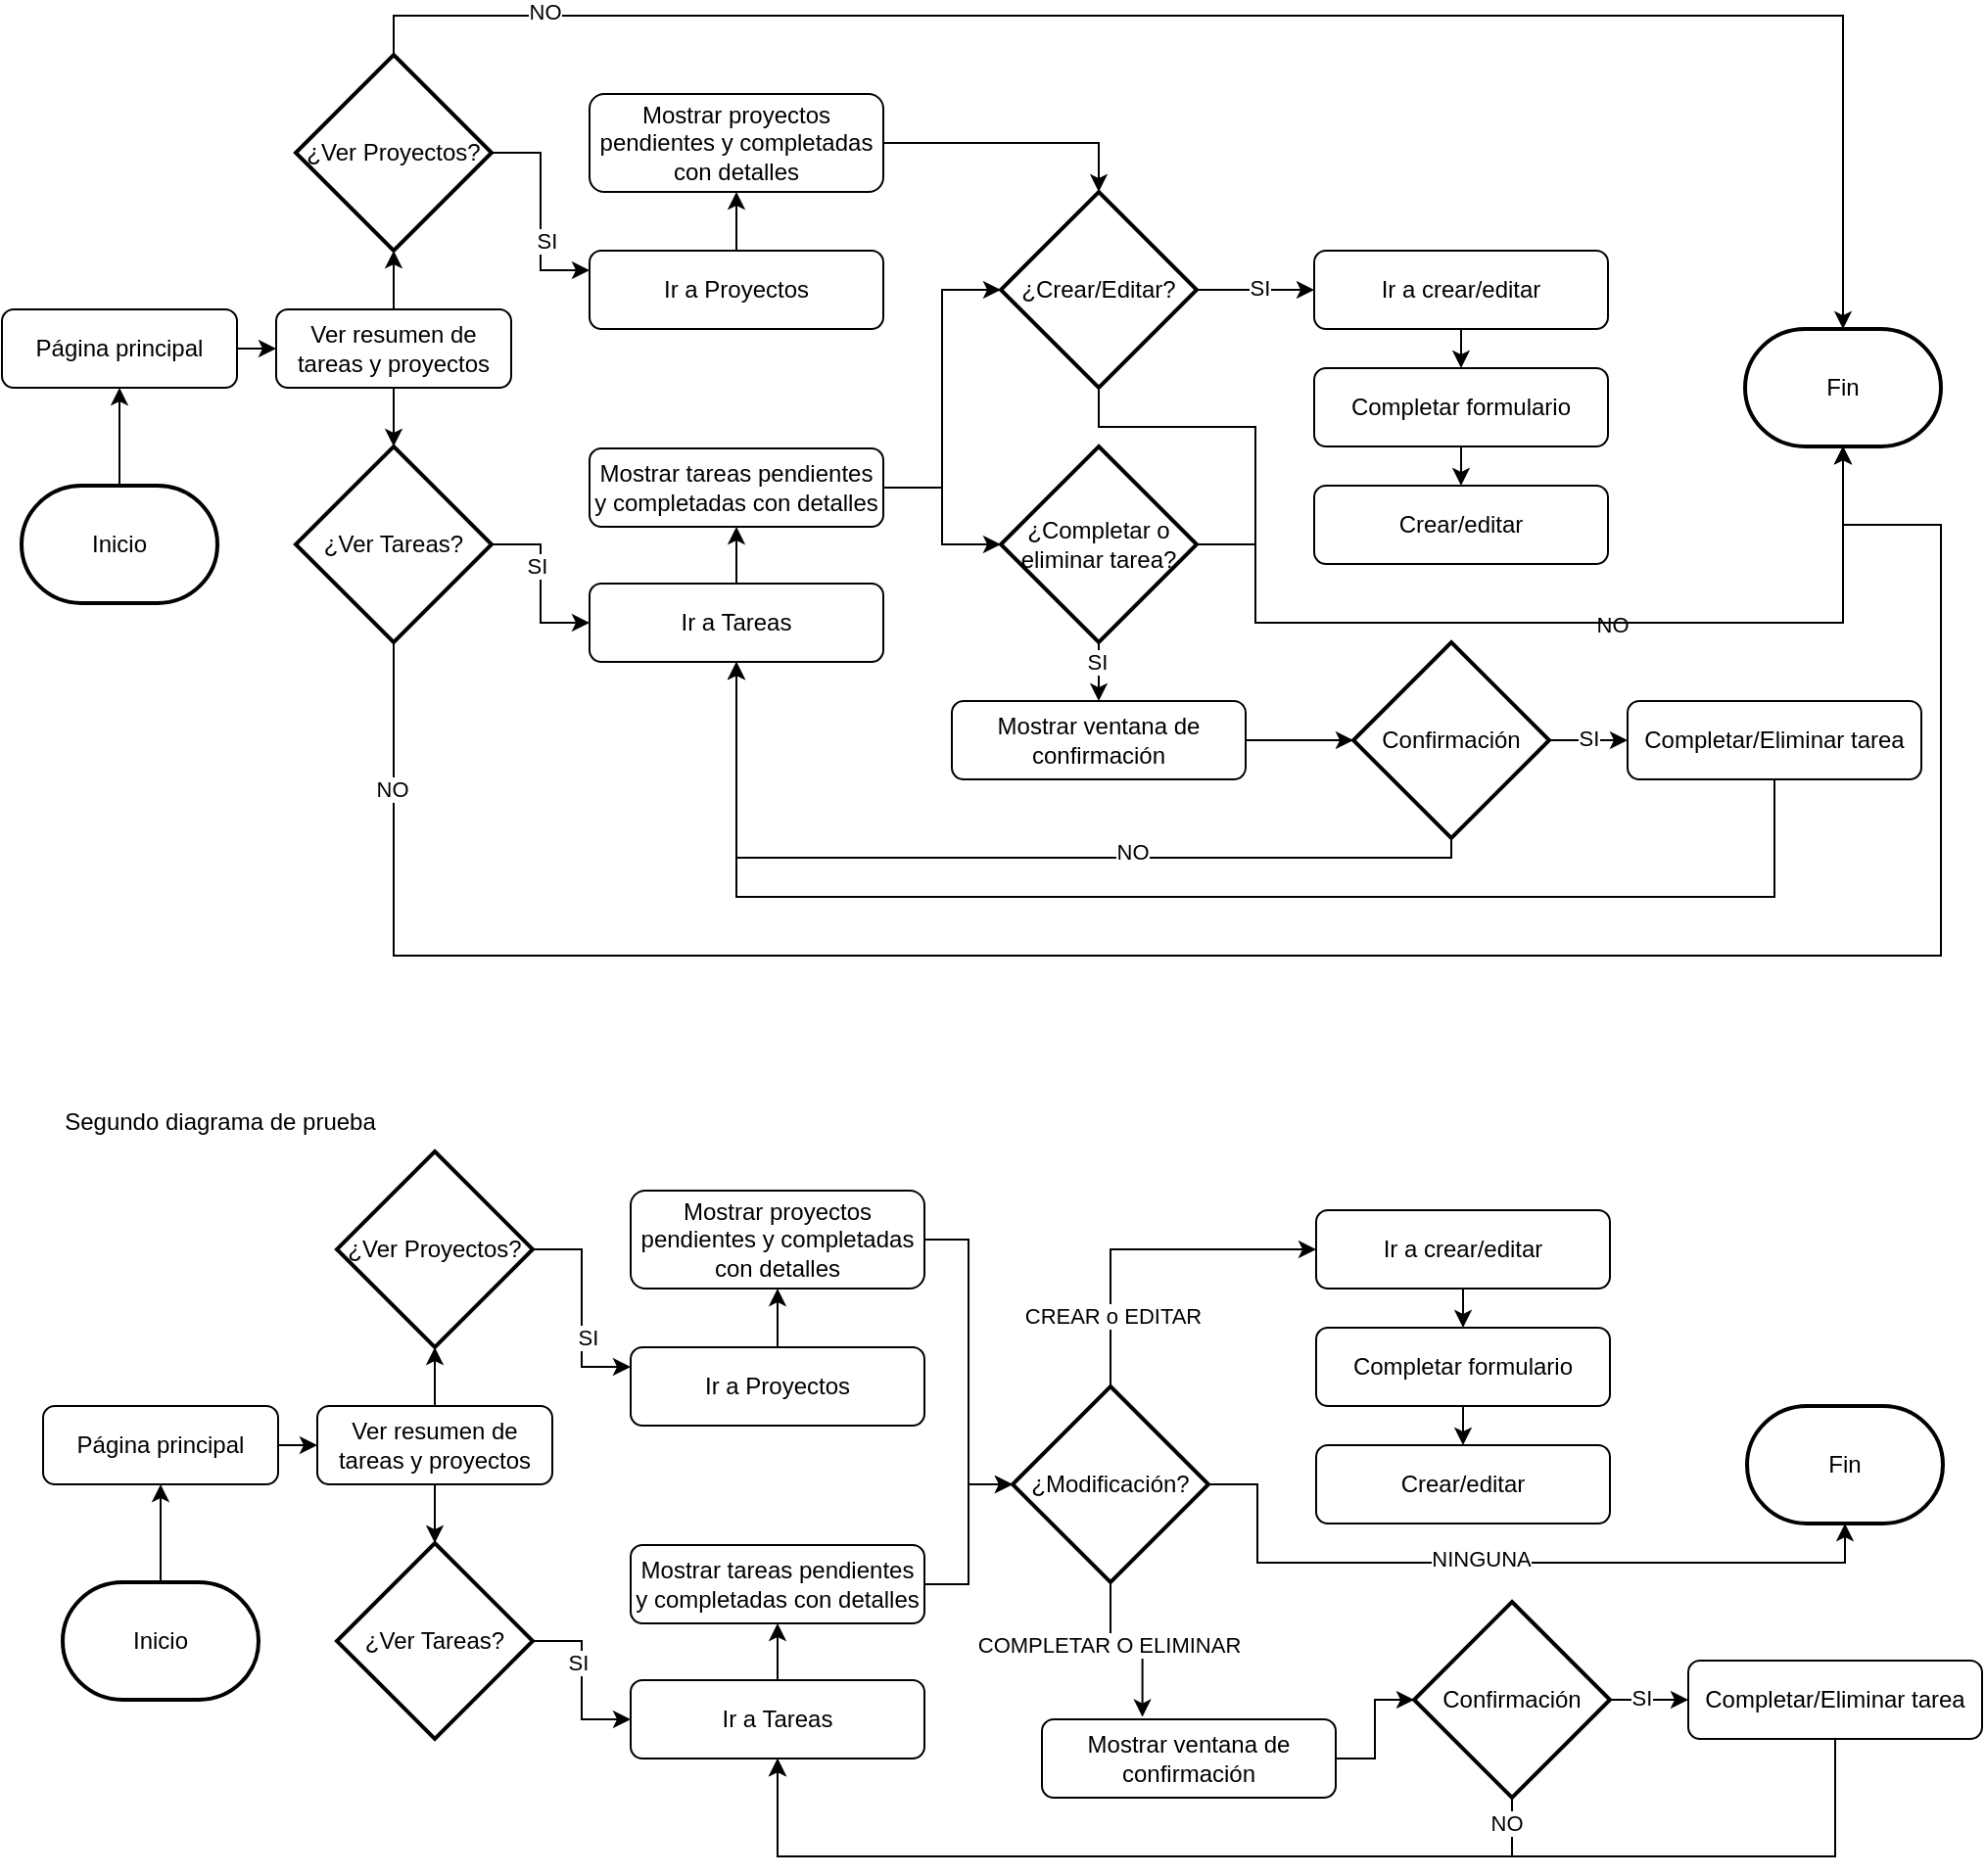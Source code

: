 <mxfile version="26.0.13">
  <diagram id="C5RBs43oDa-KdzZeNtuy" name="Page-1">
    <mxGraphModel grid="1" page="1" gridSize="10" guides="1" tooltips="1" connect="1" arrows="1" fold="1" pageScale="1" pageWidth="827" pageHeight="1169" math="0" shadow="0">
      <root>
        <mxCell id="WIyWlLk6GJQsqaUBKTNV-0" />
        <mxCell id="WIyWlLk6GJQsqaUBKTNV-1" parent="WIyWlLk6GJQsqaUBKTNV-0" />
        <mxCell id="kq-nA9VFt-uqac_BsXs--75" style="edgeStyle=orthogonalEdgeStyle;rounded=0;orthogonalLoop=1;jettySize=auto;html=1;exitX=0.5;exitY=0;exitDx=0;exitDy=0;exitPerimeter=0;entryX=0.5;entryY=1;entryDx=0;entryDy=0;" edge="1" parent="WIyWlLk6GJQsqaUBKTNV-1" source="kq-nA9VFt-uqac_BsXs--0" target="kq-nA9VFt-uqac_BsXs--1">
          <mxGeometry relative="1" as="geometry" />
        </mxCell>
        <mxCell id="kq-nA9VFt-uqac_BsXs--0" value="Inicio" style="strokeWidth=2;html=1;shape=mxgraph.flowchart.terminator;whiteSpace=wrap;" vertex="1" parent="WIyWlLk6GJQsqaUBKTNV-1">
          <mxGeometry x="240" y="250" width="100" height="60" as="geometry" />
        </mxCell>
        <mxCell id="kq-nA9VFt-uqac_BsXs--5" style="edgeStyle=orthogonalEdgeStyle;rounded=0;orthogonalLoop=1;jettySize=auto;html=1;exitX=1;exitY=0.5;exitDx=0;exitDy=0;entryX=0;entryY=0.5;entryDx=0;entryDy=0;" edge="1" parent="WIyWlLk6GJQsqaUBKTNV-1" source="kq-nA9VFt-uqac_BsXs--1" target="kq-nA9VFt-uqac_BsXs--4">
          <mxGeometry relative="1" as="geometry" />
        </mxCell>
        <mxCell id="kq-nA9VFt-uqac_BsXs--1" value="Página principal" style="rounded=1;whiteSpace=wrap;html=1;fontSize=12;glass=0;strokeWidth=1;shadow=0;" vertex="1" parent="WIyWlLk6GJQsqaUBKTNV-1">
          <mxGeometry x="230" y="160" width="120" height="40" as="geometry" />
        </mxCell>
        <mxCell id="kq-nA9VFt-uqac_BsXs--25" style="edgeStyle=orthogonalEdgeStyle;rounded=0;orthogonalLoop=1;jettySize=auto;html=1;exitX=1;exitY=0.5;exitDx=0;exitDy=0;exitPerimeter=0;entryX=0;entryY=0.5;entryDx=0;entryDy=0;" edge="1" parent="WIyWlLk6GJQsqaUBKTNV-1" source="kq-nA9VFt-uqac_BsXs--3" target="kq-nA9VFt-uqac_BsXs--10">
          <mxGeometry relative="1" as="geometry" />
        </mxCell>
        <mxCell id="kq-nA9VFt-uqac_BsXs--26" value="SI" style="edgeLabel;html=1;align=center;verticalAlign=middle;resizable=0;points=[];" connectable="0" vertex="1" parent="kq-nA9VFt-uqac_BsXs--25">
          <mxGeometry x="-0.2" y="-2" relative="1" as="geometry">
            <mxPoint as="offset" />
          </mxGeometry>
        </mxCell>
        <mxCell id="kq-nA9VFt-uqac_BsXs--3" value="¿Ver Tareas?" style="strokeWidth=2;html=1;shape=mxgraph.flowchart.decision;whiteSpace=wrap;" vertex="1" parent="WIyWlLk6GJQsqaUBKTNV-1">
          <mxGeometry x="380" y="230" width="100" height="100" as="geometry" />
        </mxCell>
        <mxCell id="kq-nA9VFt-uqac_BsXs--4" value="Ver resumen de tareas y proyectos" style="rounded=1;whiteSpace=wrap;html=1;fontSize=12;glass=0;strokeWidth=1;shadow=0;" vertex="1" parent="WIyWlLk6GJQsqaUBKTNV-1">
          <mxGeometry x="370" y="160" width="120" height="40" as="geometry" />
        </mxCell>
        <mxCell id="kq-nA9VFt-uqac_BsXs--23" style="edgeStyle=orthogonalEdgeStyle;rounded=0;orthogonalLoop=1;jettySize=auto;html=1;exitX=1;exitY=0.5;exitDx=0;exitDy=0;exitPerimeter=0;entryX=0;entryY=0.25;entryDx=0;entryDy=0;" edge="1" parent="WIyWlLk6GJQsqaUBKTNV-1" source="kq-nA9VFt-uqac_BsXs--6" target="kq-nA9VFt-uqac_BsXs--21">
          <mxGeometry relative="1" as="geometry" />
        </mxCell>
        <mxCell id="kq-nA9VFt-uqac_BsXs--24" value="SI" style="edgeLabel;html=1;align=center;verticalAlign=middle;resizable=0;points=[];" connectable="0" vertex="1" parent="kq-nA9VFt-uqac_BsXs--23">
          <mxGeometry x="0.267" y="3" relative="1" as="geometry">
            <mxPoint as="offset" />
          </mxGeometry>
        </mxCell>
        <mxCell id="kq-nA9VFt-uqac_BsXs--6" value="¿Ver Proyectos?" style="strokeWidth=2;html=1;shape=mxgraph.flowchart.decision;whiteSpace=wrap;" vertex="1" parent="WIyWlLk6GJQsqaUBKTNV-1">
          <mxGeometry x="380" y="30" width="100" height="100" as="geometry" />
        </mxCell>
        <mxCell id="kq-nA9VFt-uqac_BsXs--8" style="edgeStyle=orthogonalEdgeStyle;rounded=0;orthogonalLoop=1;jettySize=auto;html=1;exitX=0.5;exitY=1;exitDx=0;exitDy=0;entryX=0.5;entryY=0;entryDx=0;entryDy=0;entryPerimeter=0;" edge="1" parent="WIyWlLk6GJQsqaUBKTNV-1" source="kq-nA9VFt-uqac_BsXs--4" target="kq-nA9VFt-uqac_BsXs--3">
          <mxGeometry relative="1" as="geometry" />
        </mxCell>
        <mxCell id="kq-nA9VFt-uqac_BsXs--47" style="edgeStyle=orthogonalEdgeStyle;rounded=0;orthogonalLoop=1;jettySize=auto;html=1;exitX=0.5;exitY=0;exitDx=0;exitDy=0;entryX=0.5;entryY=1;entryDx=0;entryDy=0;" edge="1" parent="WIyWlLk6GJQsqaUBKTNV-1" source="kq-nA9VFt-uqac_BsXs--10" target="kq-nA9VFt-uqac_BsXs--16">
          <mxGeometry relative="1" as="geometry" />
        </mxCell>
        <mxCell id="kq-nA9VFt-uqac_BsXs--10" value="Ir a Tareas" style="rounded=1;whiteSpace=wrap;html=1;fontSize=12;glass=0;strokeWidth=1;shadow=0;" vertex="1" parent="WIyWlLk6GJQsqaUBKTNV-1">
          <mxGeometry x="530" y="300" width="150" height="40" as="geometry" />
        </mxCell>
        <mxCell id="kq-nA9VFt-uqac_BsXs--13" value="Mostrar proyectos pendientes y completadas con detalles" style="rounded=1;whiteSpace=wrap;html=1;fontSize=12;glass=0;strokeWidth=1;shadow=0;" vertex="1" parent="WIyWlLk6GJQsqaUBKTNV-1">
          <mxGeometry x="530" y="50" width="150" height="50" as="geometry" />
        </mxCell>
        <mxCell id="kq-nA9VFt-uqac_BsXs--16" value="Mostrar tareas pendientes y completadas con detalles" style="rounded=1;whiteSpace=wrap;html=1;fontSize=12;glass=0;strokeWidth=1;shadow=0;" vertex="1" parent="WIyWlLk6GJQsqaUBKTNV-1">
          <mxGeometry x="530" y="231" width="150" height="40" as="geometry" />
        </mxCell>
        <mxCell id="kq-nA9VFt-uqac_BsXs--19" style="edgeStyle=orthogonalEdgeStyle;rounded=0;orthogonalLoop=1;jettySize=auto;html=1;exitX=0.5;exitY=0;exitDx=0;exitDy=0;entryX=0.5;entryY=1;entryDx=0;entryDy=0;entryPerimeter=0;" edge="1" parent="WIyWlLk6GJQsqaUBKTNV-1" source="kq-nA9VFt-uqac_BsXs--4" target="kq-nA9VFt-uqac_BsXs--6">
          <mxGeometry relative="1" as="geometry" />
        </mxCell>
        <mxCell id="kq-nA9VFt-uqac_BsXs--48" style="edgeStyle=orthogonalEdgeStyle;rounded=0;orthogonalLoop=1;jettySize=auto;html=1;exitX=0.5;exitY=0;exitDx=0;exitDy=0;entryX=0.5;entryY=1;entryDx=0;entryDy=0;" edge="1" parent="WIyWlLk6GJQsqaUBKTNV-1" source="kq-nA9VFt-uqac_BsXs--21" target="kq-nA9VFt-uqac_BsXs--13">
          <mxGeometry relative="1" as="geometry" />
        </mxCell>
        <mxCell id="kq-nA9VFt-uqac_BsXs--21" value="Ir a Proyectos" style="rounded=1;whiteSpace=wrap;html=1;fontSize=12;glass=0;strokeWidth=1;shadow=0;" vertex="1" parent="WIyWlLk6GJQsqaUBKTNV-1">
          <mxGeometry x="530" y="130" width="150" height="40" as="geometry" />
        </mxCell>
        <mxCell id="kq-nA9VFt-uqac_BsXs--45" style="edgeStyle=orthogonalEdgeStyle;rounded=0;orthogonalLoop=1;jettySize=auto;html=1;exitX=1;exitY=0.5;exitDx=0;exitDy=0;exitPerimeter=0;entryX=0;entryY=0.5;entryDx=0;entryDy=0;" edge="1" parent="WIyWlLk6GJQsqaUBKTNV-1" source="kq-nA9VFt-uqac_BsXs--29" target="kq-nA9VFt-uqac_BsXs--38">
          <mxGeometry relative="1" as="geometry" />
        </mxCell>
        <mxCell id="kq-nA9VFt-uqac_BsXs--46" value="SI" style="edgeLabel;html=1;align=center;verticalAlign=middle;resizable=0;points=[];" connectable="0" vertex="1" parent="kq-nA9VFt-uqac_BsXs--45">
          <mxGeometry x="0.065" y="1" relative="1" as="geometry">
            <mxPoint as="offset" />
          </mxGeometry>
        </mxCell>
        <mxCell id="kq-nA9VFt-uqac_BsXs--29" value="¿Crear/Editar?" style="strokeWidth=2;html=1;shape=mxgraph.flowchart.decision;whiteSpace=wrap;" vertex="1" parent="WIyWlLk6GJQsqaUBKTNV-1">
          <mxGeometry x="740" y="100" width="100" height="100" as="geometry" />
        </mxCell>
        <mxCell id="kq-nA9VFt-uqac_BsXs--30" style="edgeStyle=orthogonalEdgeStyle;rounded=0;orthogonalLoop=1;jettySize=auto;html=1;exitX=1;exitY=0.5;exitDx=0;exitDy=0;entryX=0.5;entryY=0;entryDx=0;entryDy=0;entryPerimeter=0;" edge="1" parent="WIyWlLk6GJQsqaUBKTNV-1" source="kq-nA9VFt-uqac_BsXs--13" target="kq-nA9VFt-uqac_BsXs--29">
          <mxGeometry relative="1" as="geometry" />
        </mxCell>
        <mxCell id="kq-nA9VFt-uqac_BsXs--31" style="edgeStyle=orthogonalEdgeStyle;rounded=0;orthogonalLoop=1;jettySize=auto;html=1;exitX=1;exitY=0.5;exitDx=0;exitDy=0;entryX=0;entryY=0.5;entryDx=0;entryDy=0;entryPerimeter=0;" edge="1" parent="WIyWlLk6GJQsqaUBKTNV-1" source="kq-nA9VFt-uqac_BsXs--16" target="kq-nA9VFt-uqac_BsXs--29">
          <mxGeometry relative="1" as="geometry" />
        </mxCell>
        <mxCell id="kq-nA9VFt-uqac_BsXs--43" style="edgeStyle=orthogonalEdgeStyle;rounded=0;orthogonalLoop=1;jettySize=auto;html=1;exitX=0.5;exitY=1;exitDx=0;exitDy=0;entryX=0.5;entryY=0;entryDx=0;entryDy=0;" edge="1" parent="WIyWlLk6GJQsqaUBKTNV-1" source="kq-nA9VFt-uqac_BsXs--38" target="kq-nA9VFt-uqac_BsXs--41">
          <mxGeometry relative="1" as="geometry" />
        </mxCell>
        <mxCell id="kq-nA9VFt-uqac_BsXs--38" value="Ir a crear/editar" style="rounded=1;whiteSpace=wrap;html=1;fontSize=12;glass=0;strokeWidth=1;shadow=0;" vertex="1" parent="WIyWlLk6GJQsqaUBKTNV-1">
          <mxGeometry x="900" y="130" width="150" height="40" as="geometry" />
        </mxCell>
        <mxCell id="kq-nA9VFt-uqac_BsXs--44" style="edgeStyle=orthogonalEdgeStyle;rounded=0;orthogonalLoop=1;jettySize=auto;html=1;exitX=0.5;exitY=1;exitDx=0;exitDy=0;entryX=0.5;entryY=0;entryDx=0;entryDy=0;" edge="1" parent="WIyWlLk6GJQsqaUBKTNV-1" source="kq-nA9VFt-uqac_BsXs--41" target="kq-nA9VFt-uqac_BsXs--42">
          <mxGeometry relative="1" as="geometry" />
        </mxCell>
        <mxCell id="kq-nA9VFt-uqac_BsXs--41" value="Completar formulario" style="rounded=1;whiteSpace=wrap;html=1;fontSize=12;glass=0;strokeWidth=1;shadow=0;" vertex="1" parent="WIyWlLk6GJQsqaUBKTNV-1">
          <mxGeometry x="900" y="190" width="150" height="40" as="geometry" />
        </mxCell>
        <mxCell id="kq-nA9VFt-uqac_BsXs--42" value="Crear/editar" style="rounded=1;whiteSpace=wrap;html=1;fontSize=12;glass=0;strokeWidth=1;shadow=0;" vertex="1" parent="WIyWlLk6GJQsqaUBKTNV-1">
          <mxGeometry x="900" y="250" width="150" height="40" as="geometry" />
        </mxCell>
        <mxCell id="kq-nA9VFt-uqac_BsXs--55" style="edgeStyle=orthogonalEdgeStyle;rounded=0;orthogonalLoop=1;jettySize=auto;html=1;exitX=0.5;exitY=1;exitDx=0;exitDy=0;exitPerimeter=0;entryX=0.5;entryY=0;entryDx=0;entryDy=0;" edge="1" parent="WIyWlLk6GJQsqaUBKTNV-1" source="kq-nA9VFt-uqac_BsXs--49" target="kq-nA9VFt-uqac_BsXs--52">
          <mxGeometry relative="1" as="geometry" />
        </mxCell>
        <mxCell id="kq-nA9VFt-uqac_BsXs--68" value="SI" style="edgeLabel;html=1;align=center;verticalAlign=middle;resizable=0;points=[];" connectable="0" vertex="1" parent="kq-nA9VFt-uqac_BsXs--55">
          <mxGeometry x="-0.333" y="-1" relative="1" as="geometry">
            <mxPoint as="offset" />
          </mxGeometry>
        </mxCell>
        <mxCell id="kq-nA9VFt-uqac_BsXs--49" value="¿Completar o eliminar tarea?" style="strokeWidth=2;html=1;shape=mxgraph.flowchart.decision;whiteSpace=wrap;" vertex="1" parent="WIyWlLk6GJQsqaUBKTNV-1">
          <mxGeometry x="740" y="230" width="100" height="100" as="geometry" />
        </mxCell>
        <mxCell id="kq-nA9VFt-uqac_BsXs--50" style="edgeStyle=orthogonalEdgeStyle;rounded=0;orthogonalLoop=1;jettySize=auto;html=1;exitX=1;exitY=0.5;exitDx=0;exitDy=0;entryX=0;entryY=0.5;entryDx=0;entryDy=0;entryPerimeter=0;" edge="1" parent="WIyWlLk6GJQsqaUBKTNV-1" source="kq-nA9VFt-uqac_BsXs--16" target="kq-nA9VFt-uqac_BsXs--49">
          <mxGeometry relative="1" as="geometry" />
        </mxCell>
        <mxCell id="kq-nA9VFt-uqac_BsXs--51" value="Fin" style="strokeWidth=2;html=1;shape=mxgraph.flowchart.terminator;whiteSpace=wrap;" vertex="1" parent="WIyWlLk6GJQsqaUBKTNV-1">
          <mxGeometry x="1120" y="170" width="100" height="60" as="geometry" />
        </mxCell>
        <mxCell id="kq-nA9VFt-uqac_BsXs--52" value="Mostrar ventana de confirmación" style="rounded=1;whiteSpace=wrap;html=1;fontSize=12;glass=0;strokeWidth=1;shadow=0;" vertex="1" parent="WIyWlLk6GJQsqaUBKTNV-1">
          <mxGeometry x="715" y="360" width="150" height="40" as="geometry" />
        </mxCell>
        <mxCell id="kq-nA9VFt-uqac_BsXs--57" style="edgeStyle=orthogonalEdgeStyle;rounded=0;orthogonalLoop=1;jettySize=auto;html=1;exitX=0.5;exitY=1;exitDx=0;exitDy=0;exitPerimeter=0;entryX=0.5;entryY=1;entryDx=0;entryDy=0;" edge="1" parent="WIyWlLk6GJQsqaUBKTNV-1" source="kq-nA9VFt-uqac_BsXs--54" target="kq-nA9VFt-uqac_BsXs--10">
          <mxGeometry relative="1" as="geometry">
            <Array as="points">
              <mxPoint x="970" y="440" />
              <mxPoint x="605" y="440" />
            </Array>
          </mxGeometry>
        </mxCell>
        <mxCell id="kq-nA9VFt-uqac_BsXs--58" value="NO" style="edgeLabel;html=1;align=center;verticalAlign=middle;resizable=0;points=[];" connectable="0" vertex="1" parent="kq-nA9VFt-uqac_BsXs--57">
          <mxGeometry x="-0.27" y="-3" relative="1" as="geometry">
            <mxPoint as="offset" />
          </mxGeometry>
        </mxCell>
        <mxCell id="kq-nA9VFt-uqac_BsXs--61" style="edgeStyle=orthogonalEdgeStyle;rounded=0;orthogonalLoop=1;jettySize=auto;html=1;exitX=1;exitY=0.5;exitDx=0;exitDy=0;exitPerimeter=0;entryX=0;entryY=0.5;entryDx=0;entryDy=0;" edge="1" parent="WIyWlLk6GJQsqaUBKTNV-1" source="kq-nA9VFt-uqac_BsXs--54" target="kq-nA9VFt-uqac_BsXs--60">
          <mxGeometry relative="1" as="geometry" />
        </mxCell>
        <mxCell id="kq-nA9VFt-uqac_BsXs--62" value="SI" style="edgeLabel;html=1;align=center;verticalAlign=middle;resizable=0;points=[];" connectable="0" vertex="1" parent="kq-nA9VFt-uqac_BsXs--61">
          <mxGeometry y="1" relative="1" as="geometry">
            <mxPoint as="offset" />
          </mxGeometry>
        </mxCell>
        <mxCell id="kq-nA9VFt-uqac_BsXs--54" value="Confirmación" style="strokeWidth=2;html=1;shape=mxgraph.flowchart.decision;whiteSpace=wrap;" vertex="1" parent="WIyWlLk6GJQsqaUBKTNV-1">
          <mxGeometry x="920" y="330" width="100" height="100" as="geometry" />
        </mxCell>
        <mxCell id="kq-nA9VFt-uqac_BsXs--56" style="edgeStyle=orthogonalEdgeStyle;rounded=0;orthogonalLoop=1;jettySize=auto;html=1;exitX=1;exitY=0.5;exitDx=0;exitDy=0;entryX=0;entryY=0.5;entryDx=0;entryDy=0;entryPerimeter=0;" edge="1" parent="WIyWlLk6GJQsqaUBKTNV-1" source="kq-nA9VFt-uqac_BsXs--52" target="kq-nA9VFt-uqac_BsXs--54">
          <mxGeometry relative="1" as="geometry" />
        </mxCell>
        <mxCell id="kq-nA9VFt-uqac_BsXs--63" style="edgeStyle=orthogonalEdgeStyle;rounded=0;orthogonalLoop=1;jettySize=auto;html=1;exitX=0.5;exitY=1;exitDx=0;exitDy=0;entryX=0.5;entryY=1;entryDx=0;entryDy=0;" edge="1" parent="WIyWlLk6GJQsqaUBKTNV-1" source="kq-nA9VFt-uqac_BsXs--60" target="kq-nA9VFt-uqac_BsXs--10">
          <mxGeometry relative="1" as="geometry">
            <Array as="points">
              <mxPoint x="1135" y="460" />
              <mxPoint x="605" y="460" />
            </Array>
          </mxGeometry>
        </mxCell>
        <mxCell id="kq-nA9VFt-uqac_BsXs--60" value="Completar/Eliminar tarea" style="rounded=1;whiteSpace=wrap;html=1;fontSize=12;glass=0;strokeWidth=1;shadow=0;" vertex="1" parent="WIyWlLk6GJQsqaUBKTNV-1">
          <mxGeometry x="1060" y="360" width="150" height="40" as="geometry" />
        </mxCell>
        <mxCell id="kq-nA9VFt-uqac_BsXs--64" style="edgeStyle=orthogonalEdgeStyle;rounded=0;orthogonalLoop=1;jettySize=auto;html=1;exitX=0.5;exitY=1;exitDx=0;exitDy=0;exitPerimeter=0;entryX=0.5;entryY=1;entryDx=0;entryDy=0;entryPerimeter=0;" edge="1" parent="WIyWlLk6GJQsqaUBKTNV-1" source="kq-nA9VFt-uqac_BsXs--3" target="kq-nA9VFt-uqac_BsXs--51">
          <mxGeometry relative="1" as="geometry">
            <Array as="points">
              <mxPoint x="430" y="490" />
              <mxPoint x="1220" y="490" />
              <mxPoint x="1220" y="270" />
              <mxPoint x="1170" y="270" />
            </Array>
          </mxGeometry>
        </mxCell>
        <mxCell id="kq-nA9VFt-uqac_BsXs--65" value="NO" style="edgeLabel;html=1;align=center;verticalAlign=middle;resizable=0;points=[];" connectable="0" vertex="1" parent="kq-nA9VFt-uqac_BsXs--64">
          <mxGeometry x="-0.881" y="-1" relative="1" as="geometry">
            <mxPoint as="offset" />
          </mxGeometry>
        </mxCell>
        <mxCell id="kq-nA9VFt-uqac_BsXs--66" style="edgeStyle=orthogonalEdgeStyle;rounded=0;orthogonalLoop=1;jettySize=auto;html=1;exitX=0.5;exitY=0;exitDx=0;exitDy=0;exitPerimeter=0;entryX=0.5;entryY=0;entryDx=0;entryDy=0;entryPerimeter=0;" edge="1" parent="WIyWlLk6GJQsqaUBKTNV-1" source="kq-nA9VFt-uqac_BsXs--6" target="kq-nA9VFt-uqac_BsXs--51">
          <mxGeometry relative="1" as="geometry" />
        </mxCell>
        <mxCell id="kq-nA9VFt-uqac_BsXs--67" value="NO" style="edgeLabel;html=1;align=center;verticalAlign=middle;resizable=0;points=[];" connectable="0" vertex="1" parent="kq-nA9VFt-uqac_BsXs--66">
          <mxGeometry x="-0.789" y="2" relative="1" as="geometry">
            <mxPoint as="offset" />
          </mxGeometry>
        </mxCell>
        <mxCell id="kq-nA9VFt-uqac_BsXs--69" style="edgeStyle=orthogonalEdgeStyle;rounded=0;orthogonalLoop=1;jettySize=auto;html=1;exitX=1;exitY=0.5;exitDx=0;exitDy=0;exitPerimeter=0;entryX=0.5;entryY=1;entryDx=0;entryDy=0;entryPerimeter=0;" edge="1" parent="WIyWlLk6GJQsqaUBKTNV-1" source="kq-nA9VFt-uqac_BsXs--49" target="kq-nA9VFt-uqac_BsXs--51">
          <mxGeometry relative="1" as="geometry">
            <mxPoint x="1178" y="300" as="targetPoint" />
            <Array as="points">
              <mxPoint x="870" y="280" />
              <mxPoint x="870" y="320" />
              <mxPoint x="1170" y="320" />
            </Array>
          </mxGeometry>
        </mxCell>
        <mxCell id="kq-nA9VFt-uqac_BsXs--70" value="NO" style="edgeLabel;html=1;align=center;verticalAlign=middle;resizable=0;points=[];" connectable="0" vertex="1" parent="kq-nA9VFt-uqac_BsXs--69">
          <mxGeometry x="0.094" y="-1" relative="1" as="geometry">
            <mxPoint as="offset" />
          </mxGeometry>
        </mxCell>
        <mxCell id="kq-nA9VFt-uqac_BsXs--73" style="edgeStyle=orthogonalEdgeStyle;rounded=0;orthogonalLoop=1;jettySize=auto;html=1;exitX=0.5;exitY=1;exitDx=0;exitDy=0;exitPerimeter=0;entryX=0.5;entryY=1;entryDx=0;entryDy=0;entryPerimeter=0;" edge="1" parent="WIyWlLk6GJQsqaUBKTNV-1" source="kq-nA9VFt-uqac_BsXs--29" target="kq-nA9VFt-uqac_BsXs--51">
          <mxGeometry relative="1" as="geometry">
            <Array as="points">
              <mxPoint x="790" y="220" />
              <mxPoint x="870" y="220" />
              <mxPoint x="870" y="320" />
              <mxPoint x="1170" y="320" />
            </Array>
          </mxGeometry>
        </mxCell>
        <mxCell id="kq-nA9VFt-uqac_BsXs--76" style="edgeStyle=orthogonalEdgeStyle;rounded=0;orthogonalLoop=1;jettySize=auto;html=1;exitX=0.5;exitY=0;exitDx=0;exitDy=0;exitPerimeter=0;entryX=0.5;entryY=1;entryDx=0;entryDy=0;" edge="1" parent="WIyWlLk6GJQsqaUBKTNV-1" source="kq-nA9VFt-uqac_BsXs--77" target="kq-nA9VFt-uqac_BsXs--79">
          <mxGeometry relative="1" as="geometry" />
        </mxCell>
        <mxCell id="kq-nA9VFt-uqac_BsXs--77" value="Inicio" style="strokeWidth=2;html=1;shape=mxgraph.flowchart.terminator;whiteSpace=wrap;" vertex="1" parent="WIyWlLk6GJQsqaUBKTNV-1">
          <mxGeometry x="261" y="810" width="100" height="60" as="geometry" />
        </mxCell>
        <mxCell id="kq-nA9VFt-uqac_BsXs--78" style="edgeStyle=orthogonalEdgeStyle;rounded=0;orthogonalLoop=1;jettySize=auto;html=1;exitX=1;exitY=0.5;exitDx=0;exitDy=0;entryX=0;entryY=0.5;entryDx=0;entryDy=0;" edge="1" parent="WIyWlLk6GJQsqaUBKTNV-1" source="kq-nA9VFt-uqac_BsXs--79" target="kq-nA9VFt-uqac_BsXs--83">
          <mxGeometry relative="1" as="geometry" />
        </mxCell>
        <mxCell id="kq-nA9VFt-uqac_BsXs--79" value="Página principal" style="rounded=1;whiteSpace=wrap;html=1;fontSize=12;glass=0;strokeWidth=1;shadow=0;" vertex="1" parent="WIyWlLk6GJQsqaUBKTNV-1">
          <mxGeometry x="251" y="720" width="120" height="40" as="geometry" />
        </mxCell>
        <mxCell id="kq-nA9VFt-uqac_BsXs--80" style="edgeStyle=orthogonalEdgeStyle;rounded=0;orthogonalLoop=1;jettySize=auto;html=1;exitX=1;exitY=0.5;exitDx=0;exitDy=0;exitPerimeter=0;entryX=0;entryY=0.5;entryDx=0;entryDy=0;" edge="1" parent="WIyWlLk6GJQsqaUBKTNV-1" source="kq-nA9VFt-uqac_BsXs--82" target="kq-nA9VFt-uqac_BsXs--89">
          <mxGeometry relative="1" as="geometry" />
        </mxCell>
        <mxCell id="kq-nA9VFt-uqac_BsXs--81" value="SI" style="edgeLabel;html=1;align=center;verticalAlign=middle;resizable=0;points=[];" connectable="0" vertex="1" parent="kq-nA9VFt-uqac_BsXs--80">
          <mxGeometry x="-0.2" y="-2" relative="1" as="geometry">
            <mxPoint as="offset" />
          </mxGeometry>
        </mxCell>
        <mxCell id="kq-nA9VFt-uqac_BsXs--82" value="¿Ver Tareas?" style="strokeWidth=2;html=1;shape=mxgraph.flowchart.decision;whiteSpace=wrap;" vertex="1" parent="WIyWlLk6GJQsqaUBKTNV-1">
          <mxGeometry x="401" y="790" width="100" height="100" as="geometry" />
        </mxCell>
        <mxCell id="kq-nA9VFt-uqac_BsXs--83" value="Ver resumen de tareas y proyectos" style="rounded=1;whiteSpace=wrap;html=1;fontSize=12;glass=0;strokeWidth=1;shadow=0;" vertex="1" parent="WIyWlLk6GJQsqaUBKTNV-1">
          <mxGeometry x="391" y="720" width="120" height="40" as="geometry" />
        </mxCell>
        <mxCell id="kq-nA9VFt-uqac_BsXs--84" style="edgeStyle=orthogonalEdgeStyle;rounded=0;orthogonalLoop=1;jettySize=auto;html=1;exitX=1;exitY=0.5;exitDx=0;exitDy=0;exitPerimeter=0;entryX=0;entryY=0.25;entryDx=0;entryDy=0;" edge="1" parent="WIyWlLk6GJQsqaUBKTNV-1" source="kq-nA9VFt-uqac_BsXs--86" target="kq-nA9VFt-uqac_BsXs--94">
          <mxGeometry relative="1" as="geometry" />
        </mxCell>
        <mxCell id="kq-nA9VFt-uqac_BsXs--85" value="SI" style="edgeLabel;html=1;align=center;verticalAlign=middle;resizable=0;points=[];" connectable="0" vertex="1" parent="kq-nA9VFt-uqac_BsXs--84">
          <mxGeometry x="0.267" y="3" relative="1" as="geometry">
            <mxPoint as="offset" />
          </mxGeometry>
        </mxCell>
        <mxCell id="kq-nA9VFt-uqac_BsXs--86" value="¿Ver Proyectos?" style="strokeWidth=2;html=1;shape=mxgraph.flowchart.decision;whiteSpace=wrap;" vertex="1" parent="WIyWlLk6GJQsqaUBKTNV-1">
          <mxGeometry x="401" y="590" width="100" height="100" as="geometry" />
        </mxCell>
        <mxCell id="kq-nA9VFt-uqac_BsXs--87" style="edgeStyle=orthogonalEdgeStyle;rounded=0;orthogonalLoop=1;jettySize=auto;html=1;exitX=0.5;exitY=1;exitDx=0;exitDy=0;entryX=0.5;entryY=0;entryDx=0;entryDy=0;entryPerimeter=0;" edge="1" parent="WIyWlLk6GJQsqaUBKTNV-1" source="kq-nA9VFt-uqac_BsXs--83" target="kq-nA9VFt-uqac_BsXs--82">
          <mxGeometry relative="1" as="geometry" />
        </mxCell>
        <mxCell id="kq-nA9VFt-uqac_BsXs--88" style="edgeStyle=orthogonalEdgeStyle;rounded=0;orthogonalLoop=1;jettySize=auto;html=1;exitX=0.5;exitY=0;exitDx=0;exitDy=0;entryX=0.5;entryY=1;entryDx=0;entryDy=0;" edge="1" parent="WIyWlLk6GJQsqaUBKTNV-1" source="kq-nA9VFt-uqac_BsXs--89" target="kq-nA9VFt-uqac_BsXs--91">
          <mxGeometry relative="1" as="geometry" />
        </mxCell>
        <mxCell id="kq-nA9VFt-uqac_BsXs--89" value="Ir a Tareas" style="rounded=1;whiteSpace=wrap;html=1;fontSize=12;glass=0;strokeWidth=1;shadow=0;" vertex="1" parent="WIyWlLk6GJQsqaUBKTNV-1">
          <mxGeometry x="551" y="860" width="150" height="40" as="geometry" />
        </mxCell>
        <mxCell id="kq-nA9VFt-uqac_BsXs--90" value="Mostrar proyectos pendientes y completadas con detalles" style="rounded=1;whiteSpace=wrap;html=1;fontSize=12;glass=0;strokeWidth=1;shadow=0;" vertex="1" parent="WIyWlLk6GJQsqaUBKTNV-1">
          <mxGeometry x="551" y="610" width="150" height="50" as="geometry" />
        </mxCell>
        <mxCell id="kq-nA9VFt-uqac_BsXs--91" value="Mostrar tareas pendientes y completadas con detalles" style="rounded=1;whiteSpace=wrap;html=1;fontSize=12;glass=0;strokeWidth=1;shadow=0;" vertex="1" parent="WIyWlLk6GJQsqaUBKTNV-1">
          <mxGeometry x="551" y="791" width="150" height="40" as="geometry" />
        </mxCell>
        <mxCell id="kq-nA9VFt-uqac_BsXs--92" style="edgeStyle=orthogonalEdgeStyle;rounded=0;orthogonalLoop=1;jettySize=auto;html=1;exitX=0.5;exitY=0;exitDx=0;exitDy=0;entryX=0.5;entryY=1;entryDx=0;entryDy=0;entryPerimeter=0;" edge="1" parent="WIyWlLk6GJQsqaUBKTNV-1" source="kq-nA9VFt-uqac_BsXs--83" target="kq-nA9VFt-uqac_BsXs--86">
          <mxGeometry relative="1" as="geometry" />
        </mxCell>
        <mxCell id="kq-nA9VFt-uqac_BsXs--93" style="edgeStyle=orthogonalEdgeStyle;rounded=0;orthogonalLoop=1;jettySize=auto;html=1;exitX=0.5;exitY=0;exitDx=0;exitDy=0;entryX=0.5;entryY=1;entryDx=0;entryDy=0;" edge="1" parent="WIyWlLk6GJQsqaUBKTNV-1" source="kq-nA9VFt-uqac_BsXs--94" target="kq-nA9VFt-uqac_BsXs--90">
          <mxGeometry relative="1" as="geometry" />
        </mxCell>
        <mxCell id="kq-nA9VFt-uqac_BsXs--94" value="Ir a Proyectos" style="rounded=1;whiteSpace=wrap;html=1;fontSize=12;glass=0;strokeWidth=1;shadow=0;" vertex="1" parent="WIyWlLk6GJQsqaUBKTNV-1">
          <mxGeometry x="551" y="690" width="150" height="40" as="geometry" />
        </mxCell>
        <mxCell id="kq-nA9VFt-uqac_BsXs--106" style="edgeStyle=orthogonalEdgeStyle;rounded=0;orthogonalLoop=1;jettySize=auto;html=1;exitX=0.5;exitY=0;exitDx=0;exitDy=0;exitPerimeter=0;entryX=0;entryY=0.5;entryDx=0;entryDy=0;" edge="1" parent="WIyWlLk6GJQsqaUBKTNV-1" source="kq-nA9VFt-uqac_BsXs--96" target="kq-nA9VFt-uqac_BsXs--101">
          <mxGeometry relative="1" as="geometry" />
        </mxCell>
        <mxCell id="kq-nA9VFt-uqac_BsXs--107" value="CREAR o EDITAR" style="edgeLabel;html=1;align=center;verticalAlign=middle;resizable=0;points=[];" connectable="0" vertex="1" parent="kq-nA9VFt-uqac_BsXs--106">
          <mxGeometry x="-0.586" y="-1" relative="1" as="geometry">
            <mxPoint as="offset" />
          </mxGeometry>
        </mxCell>
        <mxCell id="kq-nA9VFt-uqac_BsXs--109" style="edgeStyle=orthogonalEdgeStyle;rounded=0;orthogonalLoop=1;jettySize=auto;html=1;exitX=0.5;exitY=1;exitDx=0;exitDy=0;exitPerimeter=0;entryX=0.342;entryY=-0.031;entryDx=0;entryDy=0;entryPerimeter=0;" edge="1" parent="WIyWlLk6GJQsqaUBKTNV-1" source="kq-nA9VFt-uqac_BsXs--96" target="kq-nA9VFt-uqac_BsXs--108">
          <mxGeometry relative="1" as="geometry" />
        </mxCell>
        <mxCell id="kq-nA9VFt-uqac_BsXs--110" value="COMPLETAR O ELIMINAR" style="edgeLabel;html=1;align=center;verticalAlign=middle;resizable=0;points=[];" connectable="0" vertex="1" parent="kq-nA9VFt-uqac_BsXs--109">
          <mxGeometry x="-0.259" y="-1" relative="1" as="geometry">
            <mxPoint as="offset" />
          </mxGeometry>
        </mxCell>
        <mxCell id="kq-nA9VFt-uqac_BsXs--96" value="¿Modificación?" style="strokeWidth=2;html=1;shape=mxgraph.flowchart.decision;whiteSpace=wrap;" vertex="1" parent="WIyWlLk6GJQsqaUBKTNV-1">
          <mxGeometry x="746" y="710" width="100" height="100" as="geometry" />
        </mxCell>
        <mxCell id="kq-nA9VFt-uqac_BsXs--97" style="edgeStyle=orthogonalEdgeStyle;rounded=0;orthogonalLoop=1;jettySize=auto;html=1;exitX=1;exitY=0.5;exitDx=0;exitDy=0;entryX=0;entryY=0.5;entryDx=0;entryDy=0;entryPerimeter=0;" edge="1" parent="WIyWlLk6GJQsqaUBKTNV-1" source="kq-nA9VFt-uqac_BsXs--90" target="kq-nA9VFt-uqac_BsXs--96">
          <mxGeometry relative="1" as="geometry" />
        </mxCell>
        <mxCell id="kq-nA9VFt-uqac_BsXs--98" style="edgeStyle=orthogonalEdgeStyle;rounded=0;orthogonalLoop=1;jettySize=auto;html=1;exitX=1;exitY=0.5;exitDx=0;exitDy=0;entryX=0;entryY=0.5;entryDx=0;entryDy=0;entryPerimeter=0;" edge="1" parent="WIyWlLk6GJQsqaUBKTNV-1" source="kq-nA9VFt-uqac_BsXs--91" target="kq-nA9VFt-uqac_BsXs--96">
          <mxGeometry relative="1" as="geometry" />
        </mxCell>
        <mxCell id="kq-nA9VFt-uqac_BsXs--100" style="edgeStyle=orthogonalEdgeStyle;rounded=0;orthogonalLoop=1;jettySize=auto;html=1;exitX=0.5;exitY=1;exitDx=0;exitDy=0;entryX=0.5;entryY=0;entryDx=0;entryDy=0;" edge="1" parent="WIyWlLk6GJQsqaUBKTNV-1" source="kq-nA9VFt-uqac_BsXs--101" target="kq-nA9VFt-uqac_BsXs--103">
          <mxGeometry relative="1" as="geometry" />
        </mxCell>
        <mxCell id="kq-nA9VFt-uqac_BsXs--101" value="Ir a crear/editar" style="rounded=1;whiteSpace=wrap;html=1;fontSize=12;glass=0;strokeWidth=1;shadow=0;" vertex="1" parent="WIyWlLk6GJQsqaUBKTNV-1">
          <mxGeometry x="901" y="620" width="150" height="40" as="geometry" />
        </mxCell>
        <mxCell id="kq-nA9VFt-uqac_BsXs--102" style="edgeStyle=orthogonalEdgeStyle;rounded=0;orthogonalLoop=1;jettySize=auto;html=1;exitX=0.5;exitY=1;exitDx=0;exitDy=0;entryX=0.5;entryY=0;entryDx=0;entryDy=0;" edge="1" parent="WIyWlLk6GJQsqaUBKTNV-1" source="kq-nA9VFt-uqac_BsXs--103" target="kq-nA9VFt-uqac_BsXs--104">
          <mxGeometry relative="1" as="geometry" />
        </mxCell>
        <mxCell id="kq-nA9VFt-uqac_BsXs--103" value="Completar formulario" style="rounded=1;whiteSpace=wrap;html=1;fontSize=12;glass=0;strokeWidth=1;shadow=0;" vertex="1" parent="WIyWlLk6GJQsqaUBKTNV-1">
          <mxGeometry x="901" y="680" width="150" height="40" as="geometry" />
        </mxCell>
        <mxCell id="kq-nA9VFt-uqac_BsXs--104" value="Crear/editar" style="rounded=1;whiteSpace=wrap;html=1;fontSize=12;glass=0;strokeWidth=1;shadow=0;" vertex="1" parent="WIyWlLk6GJQsqaUBKTNV-1">
          <mxGeometry x="901" y="740" width="150" height="40" as="geometry" />
        </mxCell>
        <mxCell id="kq-nA9VFt-uqac_BsXs--108" value="Mostrar ventana de confirmación" style="rounded=1;whiteSpace=wrap;html=1;fontSize=12;glass=0;strokeWidth=1;shadow=0;" vertex="1" parent="WIyWlLk6GJQsqaUBKTNV-1">
          <mxGeometry x="761" y="880" width="150" height="40" as="geometry" />
        </mxCell>
        <mxCell id="kq-nA9VFt-uqac_BsXs--114" style="edgeStyle=orthogonalEdgeStyle;rounded=0;orthogonalLoop=1;jettySize=auto;html=1;exitX=1;exitY=0.5;exitDx=0;exitDy=0;exitPerimeter=0;entryX=0;entryY=0.5;entryDx=0;entryDy=0;" edge="1" parent="WIyWlLk6GJQsqaUBKTNV-1" source="kq-nA9VFt-uqac_BsXs--111" target="kq-nA9VFt-uqac_BsXs--113">
          <mxGeometry relative="1" as="geometry" />
        </mxCell>
        <mxCell id="kq-nA9VFt-uqac_BsXs--115" value="SI" style="edgeLabel;html=1;align=center;verticalAlign=middle;resizable=0;points=[];" connectable="0" vertex="1" parent="kq-nA9VFt-uqac_BsXs--114">
          <mxGeometry x="-0.188" y="1" relative="1" as="geometry">
            <mxPoint as="offset" />
          </mxGeometry>
        </mxCell>
        <mxCell id="kq-nA9VFt-uqac_BsXs--121" style="edgeStyle=orthogonalEdgeStyle;rounded=0;orthogonalLoop=1;jettySize=auto;html=1;exitX=0.5;exitY=1;exitDx=0;exitDy=0;exitPerimeter=0;entryX=0.5;entryY=1;entryDx=0;entryDy=0;" edge="1" parent="WIyWlLk6GJQsqaUBKTNV-1" source="kq-nA9VFt-uqac_BsXs--111" target="kq-nA9VFt-uqac_BsXs--89">
          <mxGeometry relative="1" as="geometry">
            <Array as="points">
              <mxPoint x="1001" y="950" />
              <mxPoint x="626" y="950" />
            </Array>
          </mxGeometry>
        </mxCell>
        <mxCell id="kq-nA9VFt-uqac_BsXs--122" value="NO" style="edgeLabel;html=1;align=center;verticalAlign=middle;resizable=0;points=[];" connectable="0" vertex="1" parent="kq-nA9VFt-uqac_BsXs--121">
          <mxGeometry x="-0.945" y="-2" relative="1" as="geometry">
            <mxPoint x="-1" as="offset" />
          </mxGeometry>
        </mxCell>
        <mxCell id="kq-nA9VFt-uqac_BsXs--111" value="Confirmación" style="strokeWidth=2;html=1;shape=mxgraph.flowchart.decision;whiteSpace=wrap;" vertex="1" parent="WIyWlLk6GJQsqaUBKTNV-1">
          <mxGeometry x="951" y="820" width="100" height="100" as="geometry" />
        </mxCell>
        <mxCell id="kq-nA9VFt-uqac_BsXs--117" style="edgeStyle=orthogonalEdgeStyle;rounded=0;orthogonalLoop=1;jettySize=auto;html=1;exitX=0.5;exitY=1;exitDx=0;exitDy=0;entryX=0.5;entryY=1;entryDx=0;entryDy=0;" edge="1" parent="WIyWlLk6GJQsqaUBKTNV-1" source="kq-nA9VFt-uqac_BsXs--113" target="kq-nA9VFt-uqac_BsXs--89">
          <mxGeometry relative="1" as="geometry">
            <Array as="points">
              <mxPoint x="1166" y="950" />
              <mxPoint x="626" y="950" />
            </Array>
          </mxGeometry>
        </mxCell>
        <mxCell id="kq-nA9VFt-uqac_BsXs--113" value="Completar/Eliminar tarea" style="rounded=1;whiteSpace=wrap;html=1;fontSize=12;glass=0;strokeWidth=1;shadow=0;" vertex="1" parent="WIyWlLk6GJQsqaUBKTNV-1">
          <mxGeometry x="1091" y="850" width="150" height="40" as="geometry" />
        </mxCell>
        <mxCell id="kq-nA9VFt-uqac_BsXs--116" style="edgeStyle=orthogonalEdgeStyle;rounded=0;orthogonalLoop=1;jettySize=auto;html=1;exitX=1;exitY=0.5;exitDx=0;exitDy=0;entryX=0;entryY=0.5;entryDx=0;entryDy=0;entryPerimeter=0;" edge="1" parent="WIyWlLk6GJQsqaUBKTNV-1" source="kq-nA9VFt-uqac_BsXs--108" target="kq-nA9VFt-uqac_BsXs--111">
          <mxGeometry relative="1" as="geometry" />
        </mxCell>
        <mxCell id="kq-nA9VFt-uqac_BsXs--118" value="Fin" style="strokeWidth=2;html=1;shape=mxgraph.flowchart.terminator;whiteSpace=wrap;" vertex="1" parent="WIyWlLk6GJQsqaUBKTNV-1">
          <mxGeometry x="1121" y="720" width="100" height="60" as="geometry" />
        </mxCell>
        <mxCell id="kq-nA9VFt-uqac_BsXs--123" style="edgeStyle=orthogonalEdgeStyle;rounded=0;orthogonalLoop=1;jettySize=auto;html=1;exitX=1;exitY=0.5;exitDx=0;exitDy=0;exitPerimeter=0;entryX=0.5;entryY=1;entryDx=0;entryDy=0;entryPerimeter=0;" edge="1" parent="WIyWlLk6GJQsqaUBKTNV-1" source="kq-nA9VFt-uqac_BsXs--96" target="kq-nA9VFt-uqac_BsXs--118">
          <mxGeometry relative="1" as="geometry">
            <Array as="points">
              <mxPoint x="871" y="760" />
              <mxPoint x="871" y="800" />
              <mxPoint x="1171" y="800" />
            </Array>
          </mxGeometry>
        </mxCell>
        <mxCell id="kq-nA9VFt-uqac_BsXs--124" value="NINGUNA" style="edgeLabel;html=1;align=center;verticalAlign=middle;resizable=0;points=[];" connectable="0" vertex="1" parent="kq-nA9VFt-uqac_BsXs--123">
          <mxGeometry x="-0.071" y="3" relative="1" as="geometry">
            <mxPoint y="1" as="offset" />
          </mxGeometry>
        </mxCell>
        <mxCell id="kq-nA9VFt-uqac_BsXs--125" value="Segundo diagrama de prueba" style="text;html=1;align=center;verticalAlign=middle;resizable=0;points=[];autosize=1;strokeColor=none;fillColor=none;" vertex="1" parent="WIyWlLk6GJQsqaUBKTNV-1">
          <mxGeometry x="251" y="560" width="180" height="30" as="geometry" />
        </mxCell>
      </root>
    </mxGraphModel>
  </diagram>
</mxfile>
